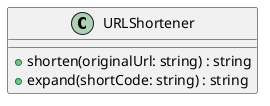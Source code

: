 @startuml
class URLShortener {
  + shorten(originalUrl: string) : string
  + expand(shortCode: string) : string
}
@enduml
